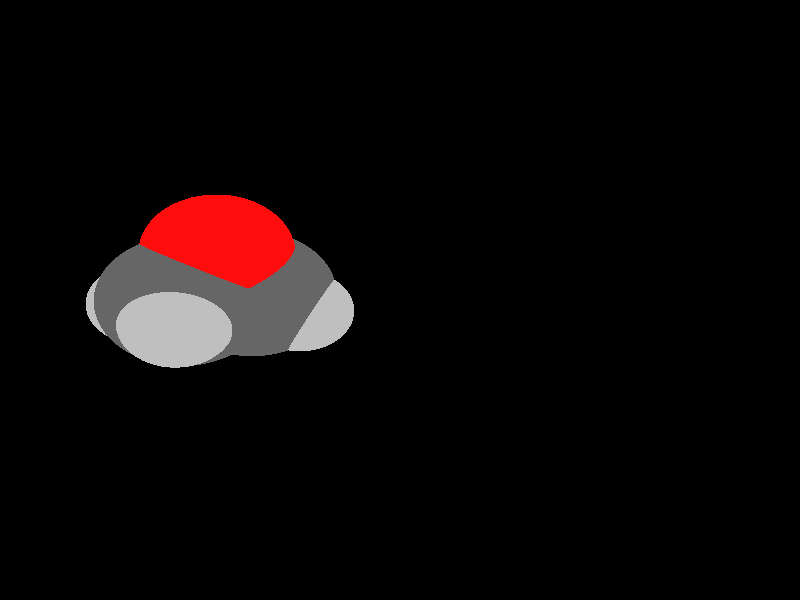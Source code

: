 global_settings {
	ambient_light rgb <0.200000002980232, 0.200000002980232, 0.200000002980232>
	max_trace_level 15
}

background { color rgb <0,0,0> }

camera {
	perspective
	location <-8.41076669040041, -19.9469003926193, 5.07453640093151>
	angle 40
	up <0.132740298180221, 0.196528337429948, 0.971471371593649>
	right <0.843388519718176, -0.537264265330011, -0.006550878337152> * 1
	direction <0.520649419520093, 0.82019736758077, -0.237066362369201> }

light_source {
	<4.15303902085712, -18.7060069980102, 15.3331356751547>
	color rgb <1, 1, 1>
	fade_distance 33.6306220809667
	fade_power 0
	spotlight
	area_light <20, 0, 0>, <0, 0, 20>, 20, 20
	circular
	orient
	point_at <-4.15303902085712, 18.7060069980102, -15.3331356751547>
}

light_source {
	<-5.40558287810291, 16.4366291650072, 9.52986683799377>
	color rgb <0.300000011920929, 0.300000011920929, 0.300000011920929> shadowless
	fade_distance 33.6306220809667
	fade_power 0
	parallel
	point_at <5.40558287810291, -16.4366291650072, -9.52986683799377>
}

#default {
	finish {ambient 0.5 diffuse 1 specular 0.2 roughness .01 metallic 1}
}

union {
cylinder {
	<-0.751425689707603, 0.0746916181259583, -0.0483290466691099>, 	<-0.361558430433832, 0.0264955656629375, 0.583135142273833>, 0.075
	pigment { rgbt <0.400000005960464, 0.400000005960464, 0.400000005960464, 0> }
}
cylinder {
	<-0.361558430433832, 0.0264955656629375, 0.583135142273833>, 	<4.60955226930161e-16, -0.0182009013194306, 1.16874779785992>, 0.075
	pigment { rgbt <1, 0.0500000007450581, 0.0500000007450581, 0> }
}
cylinder {
	<-0.751425689707603, 0.0746916181259583, -0.0483290466691099>, 	<-2.60902410786912e-15, 0.0746916181259608, -0.0483290466691082>, 0.075
	pigment { rgbt <0.400000005960464, 0.400000005960464, 0.400000005960464, 0> }
}
cylinder {
	<-2.60902410786912e-15, 0.0746916181259608, -0.0483290466691082>, 	<0.751425689707597, 0.0746916181259634, -0.0483290466691065>, 0.075
	pigment { rgbt <0.400000005960464, 0.400000005960464, 0.400000005960464, 0> }
}
cylinder {
	<4.60955226930161e-16, -0.0182009013194306, 1.16874779785992>, 	<0.36155843043383, 0.0264955656629399, 0.583135142273835>, 0.075
	pigment { rgbt <1, 0.0500000007450581, 0.0500000007450581, 0> }
}
cylinder {
	<0.36155843043383, 0.0264955656629399, 0.583135142273835>, 	<0.751425689707597, 0.0746916181259634, -0.0483290466691065>, 0.075
	pigment { rgbt <0.400000005960464, 0.400000005960464, 0.400000005960464, 0> }
}
cylinder {
	<-0.751425689707603, 0.0746916181259583, -0.0483290466691099>, 	<-1.06733991596573, 0.644510942611961, -0.169653917066869>, 0.075
	pigment { rgbt <0.400000005960464, 0.400000005960464, 0.400000005960464, 0> }
}
cylinder {
	<-1.06733991596573, 0.644510942611961, -0.169653917066869>, 	<-1.2674200002559, 1.00539845256591, -0.246493414240518>, 0.075
	pigment { rgbt <0.75, 0.75, 0.75, 0> }
}
cylinder {
	<-0.751425689707603, 0.0746916181259583, -0.0483290466691099>, 	<-1.06733993343767, -0.470114499060962, -0.254726890550866>, 0.075
	pigment { rgbt <0.400000005960464, 0.400000005960464, 0.400000005960464, 0> }
}
cylinder {
	<-1.06733993343767, -0.470114499060962, -0.254726890550866>, 	<-1.26742002873911, -0.815160225902915, -0.385446226869107>, 0.075
	pigment { rgbt <0.75, 0.75, 0.75, 0> }
}
cylinder {
	<0.751425689707597, 0.0746916181259634, -0.0483290466691065>, 	<1.0823170566513, 0.623235871783079, -0.191864251625553>, 0.075
	pigment { rgbt <0.400000005960464, 0.400000005960464, 0.400000005960464, 0> }
}
cylinder {
	<1.0823170566513, 0.623235871783079, -0.191864251625553>, 	<1.29073073560212, 0.968739373515321, -0.282270660231022>, 0.075
	pigment { rgbt <0.75, 0.75, 0.75, 0> }
}
cylinder {
	<0.751425689707597, 0.0746916181259634, -0.0483290466691065>, 	<1.22123699276785, -0.28024147804468, -0.338660041844527>, 0.075
	pigment { rgbt <0.400000005960464, 0.400000005960464, 0.400000005960464, 0> }
}
cylinder {
	<1.22123699276785, -0.28024147804468, -0.338660041844527>, 	<1.5171501288157, -0.503797967407302, -0.521526555942068>, 0.075
	pigment { rgbt <0.75, 0.75, 0.75, 0> }
}
sphere {
	<-0.751425689707603, 0.0746916181259583, -0.0483290466691099>, 0.4104
	pigment { rgbt <0.400000005960464, 0.400000005960464, 0.400000005960464,0> }
}
sphere {
	<4.60955226930161e-16, -0.0182009013194306, 1.16874779785992>, 0.3564
	pigment { rgbt <1, 0.0500000007450581, 0.0500000007450581,0> }
}
sphere {
	<0.751425689707597, 0.0746916181259634, -0.0483290466691065>, 0.4104
	pigment { rgbt <0.400000005960464, 0.400000005960464, 0.400000005960464,0> }
}
sphere {
	<-1.2674200002559, 1.00539845256591, -0.246493414240518>, 0.1674
	pigment { rgbt <0.75, 0.75, 0.75,0> }
}
sphere {
	<-1.26742002873911, -0.815160225902915, -0.385446226869107>, 0.1674
	pigment { rgbt <0.75, 0.75, 0.75,0> }
}
sphere {
	<1.29073073560212, 0.968739373515321, -0.282270660231022>, 0.1674
	pigment { rgbt <0.75, 0.75, 0.75,0> }
}
sphere {
	<1.5171501288157, -0.503797967407302, -0.521526555942068>, 0.1674
	pigment { rgbt <0.75, 0.75, 0.75,0> }
}
}
merge {
}
union {
}
merge {
sphere {
	<-0.751425689707603, 0.0746916181259583, -0.0483290466691099>, 1.69983
	pigment { rgbt <0, 0, 0,0> }
}
sphere {
	<4.60955226930161e-16, -0.0182009013194306, 1.16874779785992>, 1.519848
	pigment { rgbt <0, 0, 0,0> }
}
sphere {
	<0.751425689707597, 0.0746916181259634, -0.0483290466691065>, 1.69983
	pigment { rgbt <0, 0, 0,0> }
}
sphere {
	<-1.2674200002559, 1.00539845256591, -0.246493414240518>, 1.09989
	pigment { rgbt <0, 0, 0,0> }
}
sphere {
	<-1.26742002873911, -0.815160225902915, -0.385446226869107>, 1.09989
	pigment { rgbt <0, 0, 0,0> }
}
sphere {
	<1.29073073560212, 0.968739373515321, -0.282270660231022>, 1.09989
	pigment { rgbt <0, 0, 0,0> }
}
sphere {
	<1.5171501288157, -0.503797967407302, -0.521526555942068>, 1.09989
	pigment { rgbt <0, 0, 0,0> }
}
sphere {
	<-0.751425689707603, 0.0746916181259583, -0.0483290466691099>, 1.7
	pigment { rgbt <0.400000005960464, 0.400000005960464, 0.400000005960464,0.350000023841858> }
}
sphere {
	<4.60955226930161e-16, -0.0182009013194306, 1.16874779785992>, 1.52
	pigment { rgbt <1, 0.0500000007450581, 0.0500000007450581,0.350000023841858> }
}
sphere {
	<0.751425689707597, 0.0746916181259634, -0.0483290466691065>, 1.7
	pigment { rgbt <0.400000005960464, 0.400000005960464, 0.400000005960464,0.350000023841858> }
}
sphere {
	<-1.2674200002559, 1.00539845256591, -0.246493414240518>, 1.1
	pigment { rgbt <0.75, 0.75, 0.75,0.350000023841858> }
}
sphere {
	<-1.26742002873911, -0.815160225902915, -0.385446226869107>, 1.1
	pigment { rgbt <0.75, 0.75, 0.75,0.350000023841858> }
}
sphere {
	<1.29073073560212, 0.968739373515321, -0.282270660231022>, 1.1
	pigment { rgbt <0.75, 0.75, 0.75,0.350000023841858> }
}
sphere {
	<1.5171501288157, -0.503797967407302, -0.521526555942068>, 1.1
	pigment { rgbt <0.75, 0.75, 0.75,0.350000023841858> }
}
}
